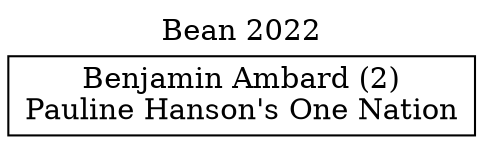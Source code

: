 // House preference flow
digraph "Benjamin Ambard (2)_Bean_2022" {
	graph [label="Bean 2022" labelloc=t mclimit=10]
	node [shape=box]
	"Benjamin Ambard (2)" [label="Benjamin Ambard (2)
Pauline Hanson's One Nation"]
}
